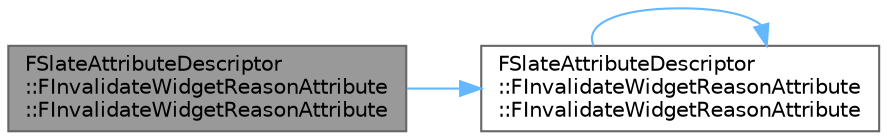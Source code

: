 digraph "FSlateAttributeDescriptor::FInvalidateWidgetReasonAttribute::FInvalidateWidgetReasonAttribute"
{
 // INTERACTIVE_SVG=YES
 // LATEX_PDF_SIZE
  bgcolor="transparent";
  edge [fontname=Helvetica,fontsize=10,labelfontname=Helvetica,labelfontsize=10];
  node [fontname=Helvetica,fontsize=10,shape=box,height=0.2,width=0.4];
  rankdir="LR";
  Node1 [id="Node000001",label="FSlateAttributeDescriptor\l::FInvalidateWidgetReasonAttribute\l::FInvalidateWidgetReasonAttribute",height=0.2,width=0.4,color="gray40", fillcolor="grey60", style="filled", fontcolor="black",tooltip=" "];
  Node1 -> Node2 [id="edge1_Node000001_Node000002",color="steelblue1",style="solid",tooltip=" "];
  Node2 [id="Node000002",label="FSlateAttributeDescriptor\l::FInvalidateWidgetReasonAttribute\l::FInvalidateWidgetReasonAttribute",height=0.2,width=0.4,color="grey40", fillcolor="white", style="filled",URL="$da/d3e/structFSlateAttributeDescriptor_1_1FInvalidateWidgetReasonAttribute.html#a65f31aefe6aa207afb9d18a067abde1b",tooltip=" "];
  Node2 -> Node2 [id="edge2_Node000002_Node000002",color="steelblue1",style="solid",tooltip=" "];
}
